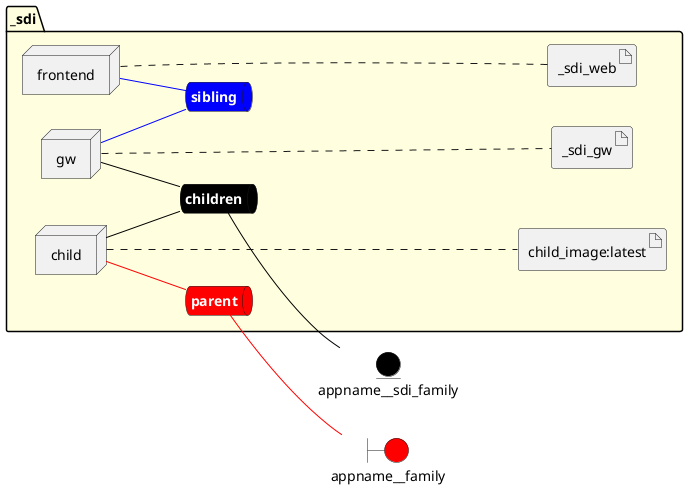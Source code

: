 @startuml

left to right direction


boundary appname__family #red


entity appname__sdi_family #black




package "_sdi" #lightyellow {
    queue childrennet #black [
            <b><color:white>children</color></b>
    ]
    
    childrennet -[#black]- appname__sdi_family
    
    queue siblingnet #blue [
            <b><color:white>sibling</color></b>
    ]
    
    queue parentnet #red [
            <b><color:white>parent</color></b>
    ]
    
    parentnet -[#red]- appname__family
    

node "child" as childService
node "frontend" as frontendService
node "gw" as gwService


        artifact "child_image:latest" as child_imagelatestimage
    
        artifact "_sdi_web" as _sdi_webimage
    
        artifact "_sdi_gw" as _sdi_gwimage
    
}

childService -[#black]- childrennet

childService -[#red]- parentnet

frontendService -[#blue]- siblingnet

gwService -[#black]- childrennet

gwService -[#blue]- siblingnet
childService .... child_imagelatestimage
frontendService .... _sdi_webimage
gwService .... _sdi_gwimage


@enduml
